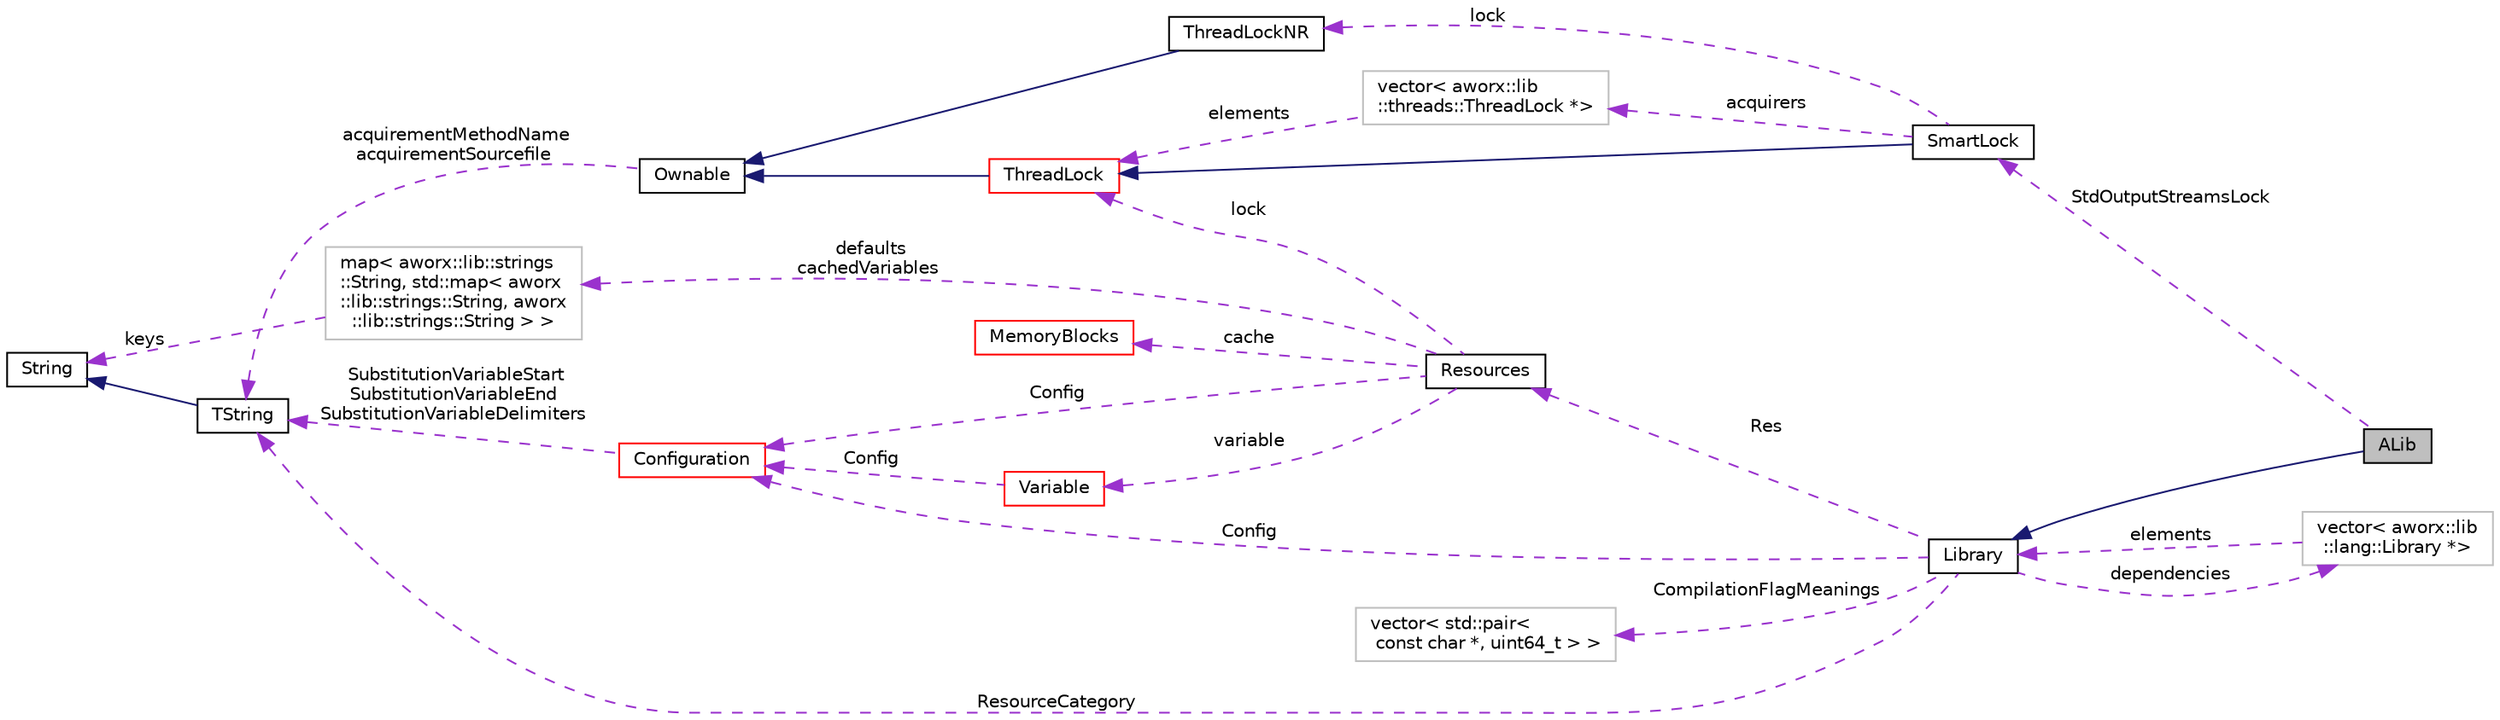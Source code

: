 digraph "ALib"
{
  edge [fontname="Helvetica",fontsize="10",labelfontname="Helvetica",labelfontsize="10"];
  node [fontname="Helvetica",fontsize="10",shape=record];
  rankdir="LR";
  Node2 [label="ALib",height=0.2,width=0.4,color="black", fillcolor="grey75", style="filled", fontcolor="black"];
  Node3 -> Node2 [dir="back",color="midnightblue",fontsize="10",style="solid",fontname="Helvetica"];
  Node3 [label="Library",height=0.2,width=0.4,color="black", fillcolor="white", style="filled",URL="$classaworx_1_1lib_1_1lang_1_1Library.html"];
  Node4 -> Node3 [dir="back",color="darkorchid3",fontsize="10",style="dashed",label=" ResourceCategory" ,fontname="Helvetica"];
  Node4 [label="TString",height=0.2,width=0.4,color="black", fillcolor="white", style="filled",URL="$classaworx_1_1lib_1_1strings_1_1TString.html"];
  Node5 -> Node4 [dir="back",color="midnightblue",fontsize="10",style="solid",fontname="Helvetica"];
  Node5 [label="String",height=0.2,width=0.4,color="black", fillcolor="white", style="filled",URL="$classaworx_1_1lib_1_1strings_1_1String.html"];
  Node6 -> Node3 [dir="back",color="darkorchid3",fontsize="10",style="dashed",label=" Res" ,fontname="Helvetica"];
  Node6 [label="Resources",height=0.2,width=0.4,color="black", fillcolor="white", style="filled",URL="$classaworx_1_1lib_1_1lang_1_1Resources.html"];
  Node7 -> Node6 [dir="back",color="darkorchid3",fontsize="10",style="dashed",label=" cache" ,fontname="Helvetica"];
  Node7 [label="MemoryBlocks",height=0.2,width=0.4,color="red", fillcolor="white", style="filled",URL="$classaworx_1_1lib_1_1util_1_1MemoryBlocks.html"];
  Node10 -> Node6 [dir="back",color="darkorchid3",fontsize="10",style="dashed",label=" variable" ,fontname="Helvetica"];
  Node10 [label="Variable",height=0.2,width=0.4,color="red", fillcolor="white", style="filled",URL="$classaworx_1_1lib_1_1config_1_1Variable.html"];
  Node15 -> Node10 [dir="back",color="darkorchid3",fontsize="10",style="dashed",label=" Config" ,fontname="Helvetica"];
  Node15 [label="Configuration",height=0.2,width=0.4,color="red", fillcolor="white", style="filled",URL="$classaworx_1_1lib_1_1config_1_1Configuration.html"];
  Node4 -> Node15 [dir="back",color="darkorchid3",fontsize="10",style="dashed",label=" SubstitutionVariableStart\nSubstitutionVariableEnd\nSubstitutionVariableDelimiters" ,fontname="Helvetica"];
  Node17 -> Node6 [dir="back",color="darkorchid3",fontsize="10",style="dashed",label=" lock" ,fontname="Helvetica"];
  Node17 [label="ThreadLock",height=0.2,width=0.4,color="red", fillcolor="white", style="filled",URL="$classaworx_1_1lib_1_1threads_1_1ThreadLock.html"];
  Node18 -> Node17 [dir="back",color="midnightblue",fontsize="10",style="solid",fontname="Helvetica"];
  Node18 [label="Ownable",height=0.2,width=0.4,color="black", fillcolor="white", style="filled",URL="$classaworx_1_1lib_1_1lang_1_1Ownable.html"];
  Node4 -> Node18 [dir="back",color="darkorchid3",fontsize="10",style="dashed",label=" acquirementMethodName\nacquirementSourcefile" ,fontname="Helvetica"];
  Node15 -> Node6 [dir="back",color="darkorchid3",fontsize="10",style="dashed",label=" Config" ,fontname="Helvetica"];
  Node27 -> Node6 [dir="back",color="darkorchid3",fontsize="10",style="dashed",label=" defaults\ncachedVariables" ,fontname="Helvetica"];
  Node27 [label="map\< aworx::lib::strings\l::String, std::map\< aworx\l::lib::strings::String, aworx\l::lib::strings::String \> \>",height=0.2,width=0.4,color="grey75", fillcolor="white", style="filled"];
  Node5 -> Node27 [dir="back",color="darkorchid3",fontsize="10",style="dashed",label=" keys" ,fontname="Helvetica"];
  Node28 -> Node3 [dir="back",color="darkorchid3",fontsize="10",style="dashed",label=" dependencies" ,fontname="Helvetica"];
  Node28 [label="vector\< aworx::lib\l::lang::Library *\>",height=0.2,width=0.4,color="grey75", fillcolor="white", style="filled"];
  Node3 -> Node28 [dir="back",color="darkorchid3",fontsize="10",style="dashed",label=" elements" ,fontname="Helvetica"];
  Node15 -> Node3 [dir="back",color="darkorchid3",fontsize="10",style="dashed",label=" Config" ,fontname="Helvetica"];
  Node29 -> Node3 [dir="back",color="darkorchid3",fontsize="10",style="dashed",label=" CompilationFlagMeanings" ,fontname="Helvetica"];
  Node29 [label="vector\< std::pair\<\l const char *, uint64_t \> \>",height=0.2,width=0.4,color="grey75", fillcolor="white", style="filled"];
  Node30 -> Node2 [dir="back",color="darkorchid3",fontsize="10",style="dashed",label=" StdOutputStreamsLock" ,fontname="Helvetica"];
  Node30 [label="SmartLock",height=0.2,width=0.4,color="black", fillcolor="white", style="filled",URL="$classaworx_1_1lib_1_1threads_1_1SmartLock.html"];
  Node17 -> Node30 [dir="back",color="midnightblue",fontsize="10",style="solid",fontname="Helvetica"];
  Node31 -> Node30 [dir="back",color="darkorchid3",fontsize="10",style="dashed",label=" lock" ,fontname="Helvetica"];
  Node31 [label="ThreadLockNR",height=0.2,width=0.4,color="black", fillcolor="white", style="filled",URL="$classaworx_1_1lib_1_1threads_1_1ThreadLockNR.html"];
  Node18 -> Node31 [dir="back",color="midnightblue",fontsize="10",style="solid",fontname="Helvetica"];
  Node32 -> Node30 [dir="back",color="darkorchid3",fontsize="10",style="dashed",label=" acquirers" ,fontname="Helvetica"];
  Node32 [label="vector\< aworx::lib\l::threads::ThreadLock *\>",height=0.2,width=0.4,color="grey75", fillcolor="white", style="filled"];
  Node17 -> Node32 [dir="back",color="darkorchid3",fontsize="10",style="dashed",label=" elements" ,fontname="Helvetica"];
}
